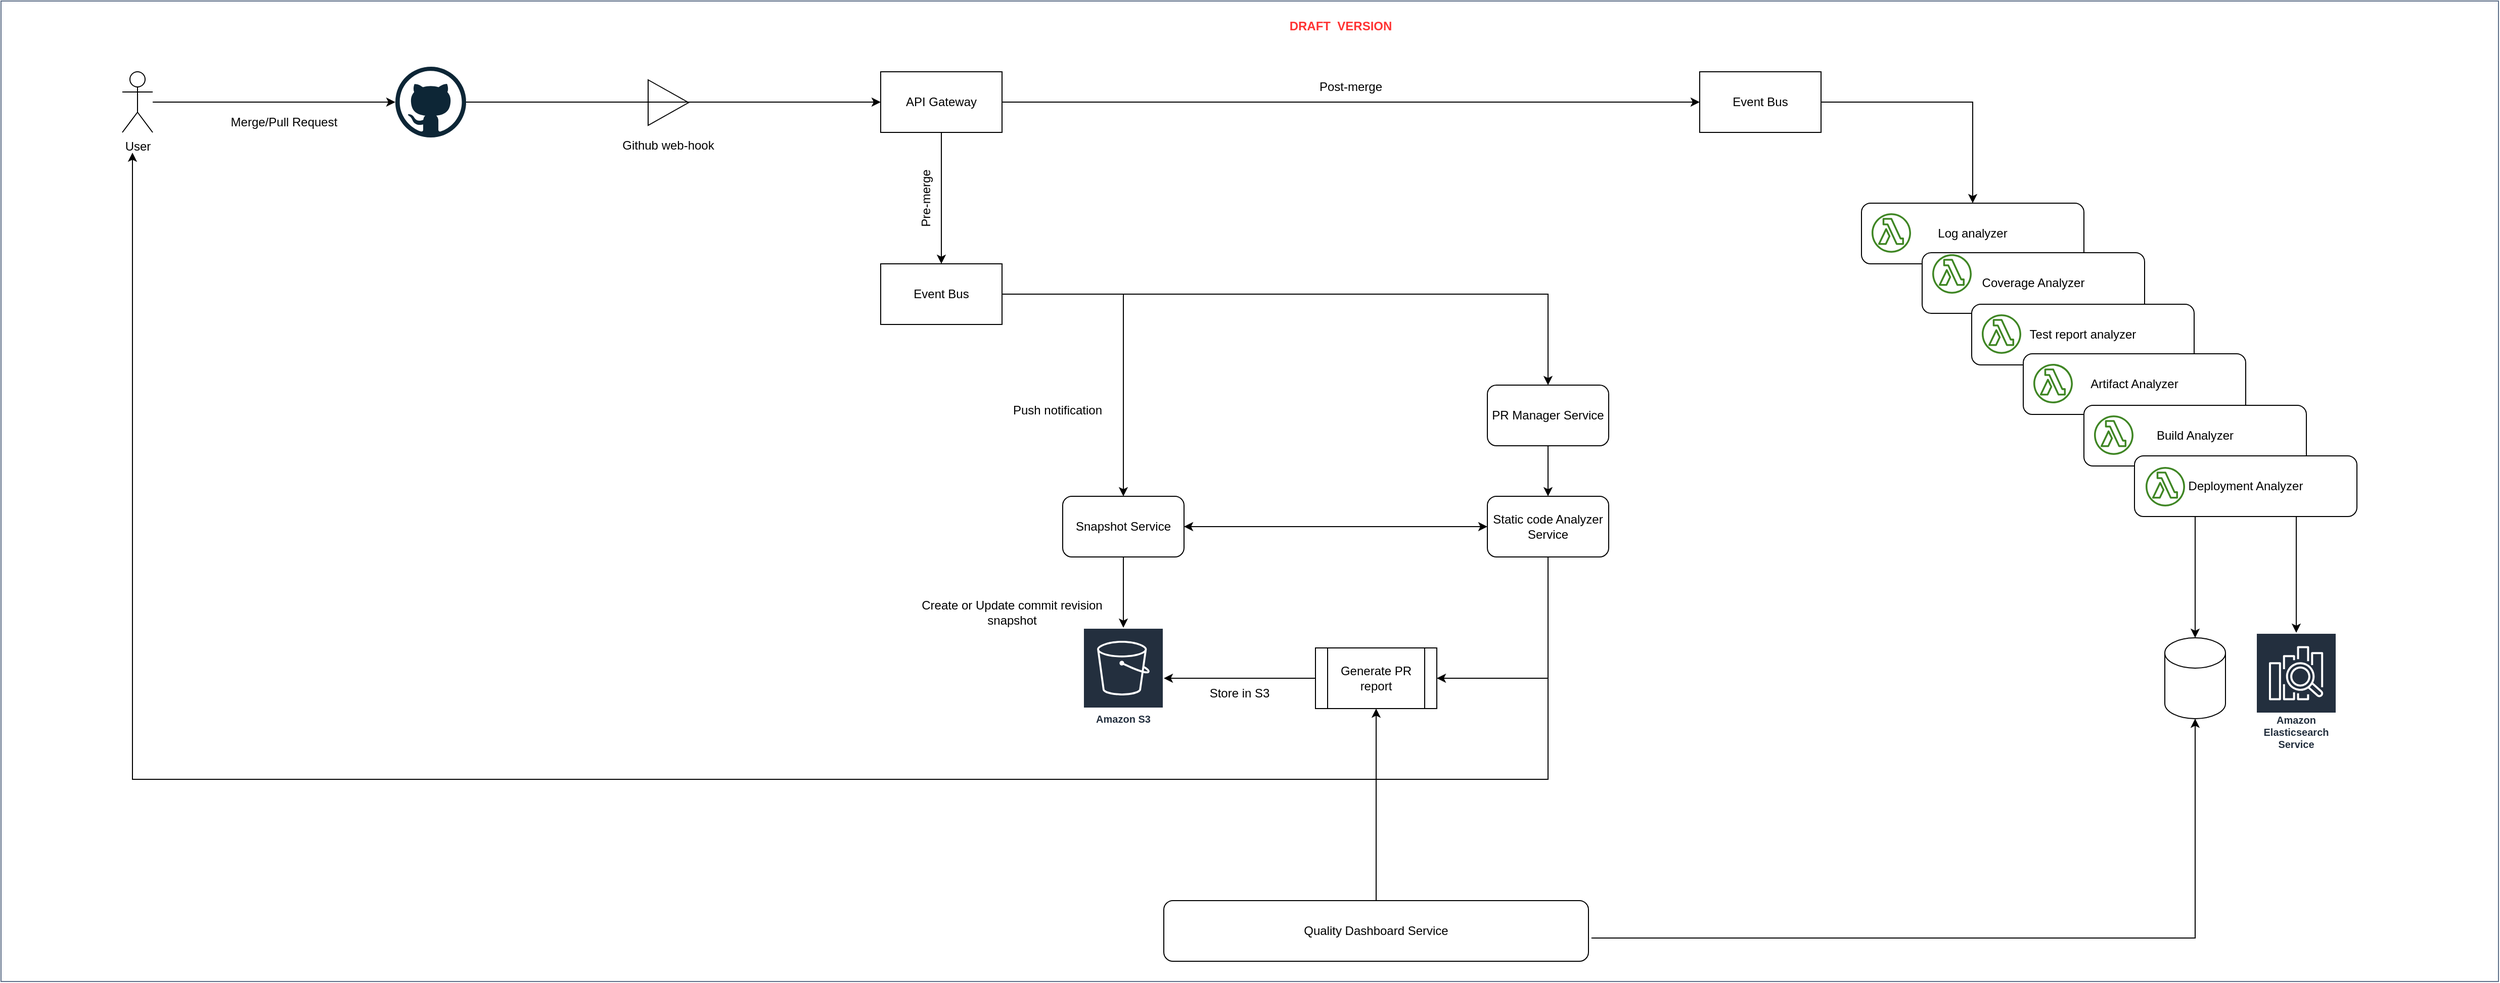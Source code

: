 <mxfile version="16.2.4" type="github">
  <diagram id="_DK03GbpNIv0gi9T_E4w" name="Page-1">
    <mxGraphModel dx="3796" dy="1076" grid="1" gridSize="10" guides="1" tooltips="1" connect="1" arrows="1" fold="1" page="1" pageScale="1" pageWidth="850" pageHeight="1100" math="0" shadow="0">
      <root>
        <mxCell id="0" />
        <mxCell id="1" parent="0" />
        <mxCell id="ZVmLWIIbA3r1RL0WZa9F-1" value="" style="fillColor=none;strokeColor=#5A6C86;verticalAlign=top;fontStyle=0;fontColor=#5A6C86;" vertex="1" parent="1">
          <mxGeometry x="-190" y="140" width="2470" height="970" as="geometry" />
        </mxCell>
        <mxCell id="ZVmLWIIbA3r1RL0WZa9F-2" value="" style="group" vertex="1" connectable="0" parent="1">
          <mxGeometry x="1650" y="340" width="280" height="109" as="geometry" />
        </mxCell>
        <mxCell id="ZVmLWIIbA3r1RL0WZa9F-3" value="Log analyzer" style="rounded=1;whiteSpace=wrap;html=1;" vertex="1" parent="ZVmLWIIbA3r1RL0WZa9F-2">
          <mxGeometry width="220" height="60" as="geometry" />
        </mxCell>
        <mxCell id="ZVmLWIIbA3r1RL0WZa9F-4" value="" style="sketch=0;outlineConnect=0;fontColor=#232F3E;gradientColor=none;fillColor=#3F8624;strokeColor=none;dashed=0;verticalLabelPosition=bottom;verticalAlign=top;align=center;html=1;fontSize=12;fontStyle=0;aspect=fixed;pointerEvents=1;shape=mxgraph.aws4.lambda_function;" vertex="1" parent="ZVmLWIIbA3r1RL0WZa9F-2">
          <mxGeometry x="10" y="10" width="39" height="39" as="geometry" />
        </mxCell>
        <mxCell id="ZVmLWIIbA3r1RL0WZa9F-5" value="Coverage Analyzer" style="rounded=1;whiteSpace=wrap;html=1;" vertex="1" parent="ZVmLWIIbA3r1RL0WZa9F-2">
          <mxGeometry x="60" y="49" width="220" height="60" as="geometry" />
        </mxCell>
        <mxCell id="ZVmLWIIbA3r1RL0WZa9F-6" value="" style="group" vertex="1" connectable="0" parent="1">
          <mxGeometry x="420" y="218" width="100" height="80" as="geometry" />
        </mxCell>
        <mxCell id="ZVmLWIIbA3r1RL0WZa9F-7" value="Github web-hook" style="text;html=1;strokeColor=none;fillColor=none;align=center;verticalAlign=middle;whiteSpace=wrap;rounded=0;" vertex="1" parent="ZVmLWIIbA3r1RL0WZa9F-6">
          <mxGeometry y="50" width="100" height="30" as="geometry" />
        </mxCell>
        <mxCell id="ZVmLWIIbA3r1RL0WZa9F-8" value="" style="triangle;whiteSpace=wrap;html=1;" vertex="1" parent="ZVmLWIIbA3r1RL0WZa9F-6">
          <mxGeometry x="30" width="40" height="45" as="geometry" />
        </mxCell>
        <mxCell id="ZVmLWIIbA3r1RL0WZa9F-9" value="" style="dashed=0;outlineConnect=0;html=1;align=center;labelPosition=center;verticalLabelPosition=bottom;verticalAlign=top;shape=mxgraph.weblogos.github" vertex="1" parent="1">
          <mxGeometry x="200" y="205" width="70" height="70" as="geometry" />
        </mxCell>
        <mxCell id="ZVmLWIIbA3r1RL0WZa9F-10" value="User" style="shape=umlActor;verticalLabelPosition=bottom;verticalAlign=top;html=1;outlineConnect=0;" vertex="1" parent="1">
          <mxGeometry x="-70" y="210" width="30" height="60" as="geometry" />
        </mxCell>
        <mxCell id="ZVmLWIIbA3r1RL0WZa9F-11" value="" style="endArrow=classic;html=1;rounded=0;" edge="1" parent="1" source="ZVmLWIIbA3r1RL0WZa9F-9">
          <mxGeometry width="50" height="50" relative="1" as="geometry">
            <mxPoint x="1320" y="570" as="sourcePoint" />
            <mxPoint x="680" y="240" as="targetPoint" />
          </mxGeometry>
        </mxCell>
        <mxCell id="ZVmLWIIbA3r1RL0WZa9F-12" value="" style="endArrow=classic;html=1;rounded=0;" edge="1" parent="1" source="ZVmLWIIbA3r1RL0WZa9F-10" target="ZVmLWIIbA3r1RL0WZa9F-9">
          <mxGeometry width="50" height="50" relative="1" as="geometry">
            <mxPoint x="1320" y="570" as="sourcePoint" />
            <mxPoint x="1370" y="520" as="targetPoint" />
          </mxGeometry>
        </mxCell>
        <mxCell id="ZVmLWIIbA3r1RL0WZa9F-13" value="" style="edgeStyle=orthogonalEdgeStyle;rounded=0;orthogonalLoop=1;jettySize=auto;html=1;exitX=0.5;exitY=1;exitDx=0;exitDy=0;" edge="1" parent="1" source="ZVmLWIIbA3r1RL0WZa9F-17" target="ZVmLWIIbA3r1RL0WZa9F-15">
          <mxGeometry relative="1" as="geometry">
            <mxPoint x="850" y="640" as="sourcePoint" />
          </mxGeometry>
        </mxCell>
        <mxCell id="ZVmLWIIbA3r1RL0WZa9F-14" value="Merge/Pull Request" style="text;html=1;strokeColor=none;fillColor=none;align=center;verticalAlign=middle;whiteSpace=wrap;rounded=0;" vertex="1" parent="1">
          <mxGeometry x="20" y="245" width="140" height="30" as="geometry" />
        </mxCell>
        <mxCell id="ZVmLWIIbA3r1RL0WZa9F-15" value="Amazon S3" style="sketch=0;outlineConnect=0;fontColor=#232F3E;gradientColor=none;strokeColor=#ffffff;fillColor=#232F3E;dashed=0;verticalLabelPosition=middle;verticalAlign=bottom;align=center;html=1;whiteSpace=wrap;fontSize=10;fontStyle=1;spacing=3;shape=mxgraph.aws4.productIcon;prIcon=mxgraph.aws4.s3;" vertex="1" parent="1">
          <mxGeometry x="880" y="760" width="80" height="100" as="geometry" />
        </mxCell>
        <mxCell id="ZVmLWIIbA3r1RL0WZa9F-16" value="" style="edgeStyle=orthogonalEdgeStyle;rounded=0;orthogonalLoop=1;jettySize=auto;html=1;exitX=1;exitY=0.5;exitDx=0;exitDy=0;" edge="1" parent="1" source="ZVmLWIIbA3r1RL0WZa9F-21" target="ZVmLWIIbA3r1RL0WZa9F-17">
          <mxGeometry relative="1" as="geometry">
            <mxPoint x="920" y="490" as="sourcePoint" />
          </mxGeometry>
        </mxCell>
        <mxCell id="ZVmLWIIbA3r1RL0WZa9F-17" value="Snapshot Service" style="rounded=1;whiteSpace=wrap;html=1;" vertex="1" parent="1">
          <mxGeometry x="860" y="630" width="120" height="60" as="geometry" />
        </mxCell>
        <mxCell id="ZVmLWIIbA3r1RL0WZa9F-18" value="Create or Update commit revision snapshot" style="text;html=1;strokeColor=none;fillColor=none;align=center;verticalAlign=middle;whiteSpace=wrap;rounded=0;" vertex="1" parent="1">
          <mxGeometry x="710" y="730" width="200" height="30" as="geometry" />
        </mxCell>
        <mxCell id="ZVmLWIIbA3r1RL0WZa9F-19" value="Push notification" style="text;html=1;strokeColor=none;fillColor=none;align=center;verticalAlign=middle;whiteSpace=wrap;rounded=0;" vertex="1" parent="1">
          <mxGeometry x="800" y="530" width="110" height="30" as="geometry" />
        </mxCell>
        <mxCell id="ZVmLWIIbA3r1RL0WZa9F-20" value="API Gateway" style="rounded=0;whiteSpace=wrap;html=1;" vertex="1" parent="1">
          <mxGeometry x="680" y="210" width="120" height="60" as="geometry" />
        </mxCell>
        <mxCell id="ZVmLWIIbA3r1RL0WZa9F-21" value="Event Bus" style="rounded=0;whiteSpace=wrap;html=1;" vertex="1" parent="1">
          <mxGeometry x="680" y="400" width="120" height="60" as="geometry" />
        </mxCell>
        <mxCell id="ZVmLWIIbA3r1RL0WZa9F-22" value="" style="endArrow=classic;html=1;rounded=0;entryX=0.5;entryY=0;entryDx=0;entryDy=0;exitX=0.5;exitY=1;exitDx=0;exitDy=0;" edge="1" parent="1" source="ZVmLWIIbA3r1RL0WZa9F-20" target="ZVmLWIIbA3r1RL0WZa9F-21">
          <mxGeometry width="50" height="50" relative="1" as="geometry">
            <mxPoint x="1320" y="460" as="sourcePoint" />
            <mxPoint x="1370" y="410" as="targetPoint" />
          </mxGeometry>
        </mxCell>
        <mxCell id="ZVmLWIIbA3r1RL0WZa9F-23" value="" style="endArrow=classic;html=1;rounded=0;entryX=0.5;entryY=0;entryDx=0;entryDy=0;" edge="1" parent="1" target="ZVmLWIIbA3r1RL0WZa9F-28">
          <mxGeometry width="50" height="50" relative="1" as="geometry">
            <mxPoint x="920" y="430" as="sourcePoint" />
            <mxPoint x="1350" y="430" as="targetPoint" />
            <Array as="points">
              <mxPoint x="1340" y="430" />
            </Array>
          </mxGeometry>
        </mxCell>
        <mxCell id="ZVmLWIIbA3r1RL0WZa9F-24" value="Static code Analyzer Service" style="rounded=1;whiteSpace=wrap;html=1;" vertex="1" parent="1">
          <mxGeometry x="1280" y="630" width="120" height="60" as="geometry" />
        </mxCell>
        <mxCell id="ZVmLWIIbA3r1RL0WZa9F-25" value="" style="endArrow=classic;html=1;rounded=0;exitX=0.5;exitY=1;exitDx=0;exitDy=0;entryX=1;entryY=0.5;entryDx=0;entryDy=0;" edge="1" parent="1" source="ZVmLWIIbA3r1RL0WZa9F-24" target="ZVmLWIIbA3r1RL0WZa9F-26">
          <mxGeometry width="50" height="50" relative="1" as="geometry">
            <mxPoint x="1320" y="730" as="sourcePoint" />
            <mxPoint x="1340" y="740" as="targetPoint" />
            <Array as="points">
              <mxPoint x="1340" y="810" />
            </Array>
          </mxGeometry>
        </mxCell>
        <mxCell id="ZVmLWIIbA3r1RL0WZa9F-26" value="Generate PR report" style="shape=process;whiteSpace=wrap;html=1;backgroundOutline=1;" vertex="1" parent="1">
          <mxGeometry x="1110" y="780" width="120" height="60" as="geometry" />
        </mxCell>
        <mxCell id="ZVmLWIIbA3r1RL0WZa9F-27" value="" style="edgeStyle=orthogonalEdgeStyle;rounded=0;orthogonalLoop=1;jettySize=auto;html=1;" edge="1" parent="1" source="ZVmLWIIbA3r1RL0WZa9F-28" target="ZVmLWIIbA3r1RL0WZa9F-24">
          <mxGeometry relative="1" as="geometry" />
        </mxCell>
        <mxCell id="ZVmLWIIbA3r1RL0WZa9F-28" value="PR Manager Service" style="rounded=1;whiteSpace=wrap;html=1;" vertex="1" parent="1">
          <mxGeometry x="1280" y="520" width="120" height="60" as="geometry" />
        </mxCell>
        <mxCell id="ZVmLWIIbA3r1RL0WZa9F-29" value="" style="endArrow=classic;html=1;rounded=0;exitX=0.5;exitY=1;exitDx=0;exitDy=0;" edge="1" parent="1" source="ZVmLWIIbA3r1RL0WZa9F-24">
          <mxGeometry width="50" height="50" relative="1" as="geometry">
            <mxPoint x="1320" y="910" as="sourcePoint" />
            <mxPoint x="-60" y="290" as="targetPoint" />
            <Array as="points">
              <mxPoint x="1340" y="910" />
              <mxPoint x="-60" y="910" />
            </Array>
          </mxGeometry>
        </mxCell>
        <mxCell id="ZVmLWIIbA3r1RL0WZa9F-30" value="Pre-merge" style="text;html=1;strokeColor=none;fillColor=none;align=center;verticalAlign=middle;whiteSpace=wrap;rounded=0;rotation=270;" vertex="1" parent="1">
          <mxGeometry x="670" y="320" width="110" height="30" as="geometry" />
        </mxCell>
        <mxCell id="ZVmLWIIbA3r1RL0WZa9F-31" value="" style="endArrow=classic;html=1;rounded=0;exitX=1;exitY=0.5;exitDx=0;exitDy=0;" edge="1" parent="1" source="ZVmLWIIbA3r1RL0WZa9F-20" target="ZVmLWIIbA3r1RL0WZa9F-32">
          <mxGeometry width="50" height="50" relative="1" as="geometry">
            <mxPoint x="1320" y="520" as="sourcePoint" />
            <mxPoint x="960" y="240" as="targetPoint" />
          </mxGeometry>
        </mxCell>
        <mxCell id="ZVmLWIIbA3r1RL0WZa9F-32" value="Event Bus" style="rounded=0;whiteSpace=wrap;html=1;" vertex="1" parent="1">
          <mxGeometry x="1490" y="210" width="120" height="60" as="geometry" />
        </mxCell>
        <mxCell id="ZVmLWIIbA3r1RL0WZa9F-33" value="Post-merge" style="text;html=1;strokeColor=none;fillColor=none;align=center;verticalAlign=middle;whiteSpace=wrap;rounded=0;" vertex="1" parent="1">
          <mxGeometry x="1050" y="210" width="190" height="30" as="geometry" />
        </mxCell>
        <mxCell id="ZVmLWIIbA3r1RL0WZa9F-34" value="" style="endArrow=classic;startArrow=classic;html=1;rounded=0;exitX=1;exitY=0.5;exitDx=0;exitDy=0;entryX=0;entryY=0.5;entryDx=0;entryDy=0;" edge="1" parent="1" source="ZVmLWIIbA3r1RL0WZa9F-17" target="ZVmLWIIbA3r1RL0WZa9F-24">
          <mxGeometry width="50" height="50" relative="1" as="geometry">
            <mxPoint x="1320" y="510" as="sourcePoint" />
            <mxPoint x="1370" y="460" as="targetPoint" />
          </mxGeometry>
        </mxCell>
        <mxCell id="ZVmLWIIbA3r1RL0WZa9F-35" value="" style="endArrow=classic;html=1;rounded=0;exitX=0;exitY=0.5;exitDx=0;exitDy=0;" edge="1" parent="1" source="ZVmLWIIbA3r1RL0WZa9F-26" target="ZVmLWIIbA3r1RL0WZa9F-15">
          <mxGeometry width="50" height="50" relative="1" as="geometry">
            <mxPoint x="1320" y="510" as="sourcePoint" />
            <mxPoint x="1370" y="460" as="targetPoint" />
          </mxGeometry>
        </mxCell>
        <mxCell id="ZVmLWIIbA3r1RL0WZa9F-36" value="Store in S3" style="text;html=1;strokeColor=none;fillColor=none;align=center;verticalAlign=middle;whiteSpace=wrap;rounded=0;" vertex="1" parent="1">
          <mxGeometry x="990" y="810" width="90" height="30" as="geometry" />
        </mxCell>
        <mxCell id="ZVmLWIIbA3r1RL0WZa9F-37" value="" style="group" vertex="1" connectable="0" parent="1">
          <mxGeometry x="1759" y="440" width="271" height="109" as="geometry" />
        </mxCell>
        <mxCell id="ZVmLWIIbA3r1RL0WZa9F-38" value="Test report analyzer" style="rounded=1;whiteSpace=wrap;html=1;" vertex="1" parent="ZVmLWIIbA3r1RL0WZa9F-37">
          <mxGeometry width="220" height="60" as="geometry" />
        </mxCell>
        <mxCell id="ZVmLWIIbA3r1RL0WZa9F-39" value="" style="sketch=0;outlineConnect=0;fontColor=#232F3E;gradientColor=none;fillColor=#3F8624;strokeColor=none;dashed=0;verticalLabelPosition=bottom;verticalAlign=top;align=center;html=1;fontSize=12;fontStyle=0;aspect=fixed;pointerEvents=1;shape=mxgraph.aws4.lambda_function;" vertex="1" parent="ZVmLWIIbA3r1RL0WZa9F-37">
          <mxGeometry x="10" y="10" width="39" height="39" as="geometry" />
        </mxCell>
        <mxCell id="ZVmLWIIbA3r1RL0WZa9F-40" value="" style="group" vertex="1" connectable="0" parent="ZVmLWIIbA3r1RL0WZa9F-37">
          <mxGeometry x="51" y="49" width="220" height="60" as="geometry" />
        </mxCell>
        <mxCell id="ZVmLWIIbA3r1RL0WZa9F-41" value="Artifact Analyzer" style="rounded=1;whiteSpace=wrap;html=1;" vertex="1" parent="ZVmLWIIbA3r1RL0WZa9F-40">
          <mxGeometry width="220" height="60" as="geometry" />
        </mxCell>
        <mxCell id="ZVmLWIIbA3r1RL0WZa9F-42" value="" style="sketch=0;outlineConnect=0;fontColor=#232F3E;gradientColor=none;fillColor=#3F8624;strokeColor=none;dashed=0;verticalLabelPosition=bottom;verticalAlign=top;align=center;html=1;fontSize=12;fontStyle=0;aspect=fixed;pointerEvents=1;shape=mxgraph.aws4.lambda_function;" vertex="1" parent="ZVmLWIIbA3r1RL0WZa9F-40">
          <mxGeometry x="10" y="10" width="39" height="39" as="geometry" />
        </mxCell>
        <mxCell id="ZVmLWIIbA3r1RL0WZa9F-43" value="" style="endArrow=classic;html=1;rounded=0;entryX=0.5;entryY=0;entryDx=0;entryDy=0;exitX=1;exitY=0.5;exitDx=0;exitDy=0;" edge="1" parent="1" source="ZVmLWIIbA3r1RL0WZa9F-32" target="ZVmLWIIbA3r1RL0WZa9F-3">
          <mxGeometry width="50" height="50" relative="1" as="geometry">
            <mxPoint x="1550" y="370" as="sourcePoint" />
            <mxPoint x="1370" y="450" as="targetPoint" />
            <Array as="points">
              <mxPoint x="1760" y="240" />
            </Array>
          </mxGeometry>
        </mxCell>
        <mxCell id="ZVmLWIIbA3r1RL0WZa9F-44" value="" style="group" vertex="1" connectable="0" parent="1">
          <mxGeometry x="1870" y="540" width="220" height="60" as="geometry" />
        </mxCell>
        <mxCell id="ZVmLWIIbA3r1RL0WZa9F-45" value="Build Analyzer" style="rounded=1;whiteSpace=wrap;html=1;" vertex="1" parent="ZVmLWIIbA3r1RL0WZa9F-44">
          <mxGeometry width="220" height="60" as="geometry" />
        </mxCell>
        <mxCell id="ZVmLWIIbA3r1RL0WZa9F-46" value="" style="sketch=0;outlineConnect=0;fontColor=#232F3E;gradientColor=none;fillColor=#3F8624;strokeColor=none;dashed=0;verticalLabelPosition=bottom;verticalAlign=top;align=center;html=1;fontSize=12;fontStyle=0;aspect=fixed;pointerEvents=1;shape=mxgraph.aws4.lambda_function;" vertex="1" parent="ZVmLWIIbA3r1RL0WZa9F-44">
          <mxGeometry x="10" y="10" width="39" height="39" as="geometry" />
        </mxCell>
        <mxCell id="ZVmLWIIbA3r1RL0WZa9F-47" value="" style="group" vertex="1" connectable="0" parent="1">
          <mxGeometry x="1920" y="590" width="220" height="60" as="geometry" />
        </mxCell>
        <mxCell id="ZVmLWIIbA3r1RL0WZa9F-48" value="Deployment Analyzer" style="rounded=1;whiteSpace=wrap;html=1;" vertex="1" parent="ZVmLWIIbA3r1RL0WZa9F-47">
          <mxGeometry width="220" height="60" as="geometry" />
        </mxCell>
        <mxCell id="ZVmLWIIbA3r1RL0WZa9F-49" value="" style="sketch=0;outlineConnect=0;fontColor=#232F3E;gradientColor=none;fillColor=#3F8624;strokeColor=none;dashed=0;verticalLabelPosition=bottom;verticalAlign=top;align=center;html=1;fontSize=12;fontStyle=0;aspect=fixed;pointerEvents=1;shape=mxgraph.aws4.lambda_function;" vertex="1" parent="ZVmLWIIbA3r1RL0WZa9F-47">
          <mxGeometry x="11" y="11" width="39" height="39" as="geometry" />
        </mxCell>
        <mxCell id="ZVmLWIIbA3r1RL0WZa9F-50" value="" style="shape=cylinder3;whiteSpace=wrap;html=1;boundedLbl=1;backgroundOutline=1;size=15;" vertex="1" parent="1">
          <mxGeometry x="1950" y="770" width="60" height="80" as="geometry" />
        </mxCell>
        <mxCell id="ZVmLWIIbA3r1RL0WZa9F-51" value="Amazon Elasticsearch Service" style="sketch=0;outlineConnect=0;fontColor=#232F3E;gradientColor=none;strokeColor=#ffffff;fillColor=#232F3E;dashed=0;verticalLabelPosition=middle;verticalAlign=bottom;align=center;html=1;whiteSpace=wrap;fontSize=10;fontStyle=1;spacing=3;shape=mxgraph.aws4.productIcon;prIcon=mxgraph.aws4.elasticsearch_service;" vertex="1" parent="1">
          <mxGeometry x="2040" y="765" width="80" height="120" as="geometry" />
        </mxCell>
        <mxCell id="ZVmLWIIbA3r1RL0WZa9F-52" value="" style="endArrow=classic;html=1;rounded=0;" edge="1" parent="1" target="ZVmLWIIbA3r1RL0WZa9F-50">
          <mxGeometry width="50" height="50" relative="1" as="geometry">
            <mxPoint x="1980" y="650" as="sourcePoint" />
            <mxPoint x="1430" y="630" as="targetPoint" />
          </mxGeometry>
        </mxCell>
        <mxCell id="ZVmLWIIbA3r1RL0WZa9F-53" value="" style="endArrow=classic;html=1;rounded=0;" edge="1" parent="1" target="ZVmLWIIbA3r1RL0WZa9F-51">
          <mxGeometry width="50" height="50" relative="1" as="geometry">
            <mxPoint x="2080" y="650" as="sourcePoint" />
            <mxPoint x="1430" y="630" as="targetPoint" />
          </mxGeometry>
        </mxCell>
        <mxCell id="ZVmLWIIbA3r1RL0WZa9F-54" value="" style="sketch=0;outlineConnect=0;fontColor=#232F3E;gradientColor=none;fillColor=#3F8624;strokeColor=none;dashed=0;verticalLabelPosition=bottom;verticalAlign=top;align=center;html=1;fontSize=12;fontStyle=0;aspect=fixed;pointerEvents=1;shape=mxgraph.aws4.lambda_function;" vertex="1" parent="1">
          <mxGeometry x="1720" y="390.5" width="39" height="39" as="geometry" />
        </mxCell>
        <mxCell id="ZVmLWIIbA3r1RL0WZa9F-55" value="&lt;b&gt;&lt;font color=&quot;#ff3333&quot;&gt;DRAFT&amp;nbsp; VERSION&lt;/font&gt;&lt;/b&gt;" style="text;html=1;strokeColor=none;fillColor=none;align=center;verticalAlign=middle;whiteSpace=wrap;rounded=0;" vertex="1" parent="1">
          <mxGeometry x="1030" y="150" width="210" height="30" as="geometry" />
        </mxCell>
        <mxCell id="ZVmLWIIbA3r1RL0WZa9F-56" value="&lt;font color=&quot;#000000&quot;&gt;Quality Dashboard Service&lt;/font&gt;" style="rounded=1;whiteSpace=wrap;html=1;fontColor=#FF3333;" vertex="1" parent="1">
          <mxGeometry x="960" y="1030" width="420" height="60" as="geometry" />
        </mxCell>
        <mxCell id="ZVmLWIIbA3r1RL0WZa9F-57" value="" style="endArrow=classic;html=1;rounded=0;fontColor=#FF3333;entryX=0.5;entryY=1;entryDx=0;entryDy=0;exitX=0.5;exitY=0;exitDx=0;exitDy=0;" edge="1" parent="1" source="ZVmLWIIbA3r1RL0WZa9F-56" target="ZVmLWIIbA3r1RL0WZa9F-26">
          <mxGeometry width="50" height="50" relative="1" as="geometry">
            <mxPoint x="860" y="590" as="sourcePoint" />
            <mxPoint x="910" y="540" as="targetPoint" />
          </mxGeometry>
        </mxCell>
        <mxCell id="ZVmLWIIbA3r1RL0WZa9F-58" value="" style="endArrow=classic;html=1;rounded=0;fontColor=#000000;exitX=1.007;exitY=0.617;exitDx=0;exitDy=0;exitPerimeter=0;entryX=0.5;entryY=1;entryDx=0;entryDy=0;entryPerimeter=0;" edge="1" parent="1" source="ZVmLWIIbA3r1RL0WZa9F-56" target="ZVmLWIIbA3r1RL0WZa9F-50">
          <mxGeometry width="50" height="50" relative="1" as="geometry">
            <mxPoint x="860" y="590" as="sourcePoint" />
            <mxPoint x="910" y="540" as="targetPoint" />
            <Array as="points">
              <mxPoint x="1980" y="1067" />
            </Array>
          </mxGeometry>
        </mxCell>
      </root>
    </mxGraphModel>
  </diagram>
</mxfile>
